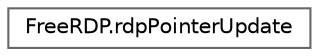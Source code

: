 digraph "Graphical Class Hierarchy"
{
 // LATEX_PDF_SIZE
  bgcolor="transparent";
  edge [fontname=Helvetica,fontsize=10,labelfontname=Helvetica,labelfontsize=10];
  node [fontname=Helvetica,fontsize=10,shape=box,height=0.2,width=0.4];
  rankdir="LR";
  Node0 [id="Node000000",label="FreeRDP.rdpPointerUpdate",height=0.2,width=0.4,color="grey40", fillcolor="white", style="filled",URL="$struct_free_r_d_p_1_1rdp_pointer_update.html",tooltip=" "];
}
